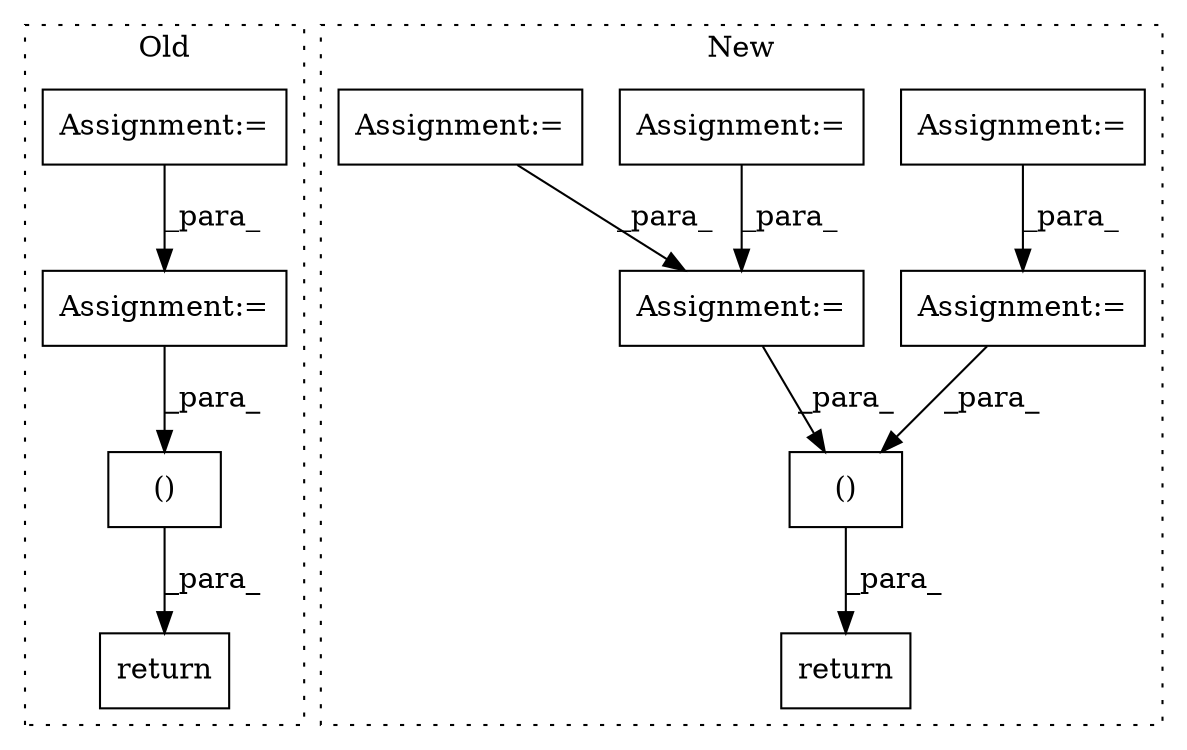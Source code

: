 digraph G {
subgraph cluster0 {
1 [label="return" a="41" s="1137" l="12" shape="box"];
4 [label="()" a="106" s="1149" l="38" shape="box"];
5 [label="Assignment:=" a="7" s="834" l="1" shape="box"];
10 [label="Assignment:=" a="7" s="1086" l="1" shape="box"];
label = "Old";
style="dotted";
}
subgraph cluster1 {
2 [label="()" a="106" s="1801" l="31" shape="box"];
3 [label="return" a="41" s="1789" l="12" shape="box"];
6 [label="Assignment:=" a="7" s="1652" l="1" shape="box"];
7 [label="Assignment:=" a="7" s="1753" l="6" shape="box"];
8 [label="Assignment:=" a="7" s="1705" l="6" shape="box"];
9 [label="Assignment:=" a="7" s="1506" l="1" shape="box"];
11 [label="Assignment:=" a="7" s="1556" l="1" shape="box"];
label = "New";
style="dotted";
}
2 -> 3 [label="_para_"];
4 -> 1 [label="_para_"];
5 -> 10 [label="_para_"];
6 -> 7 [label="_para_"];
7 -> 2 [label="_para_"];
8 -> 2 [label="_para_"];
9 -> 8 [label="_para_"];
10 -> 4 [label="_para_"];
11 -> 8 [label="_para_"];
}